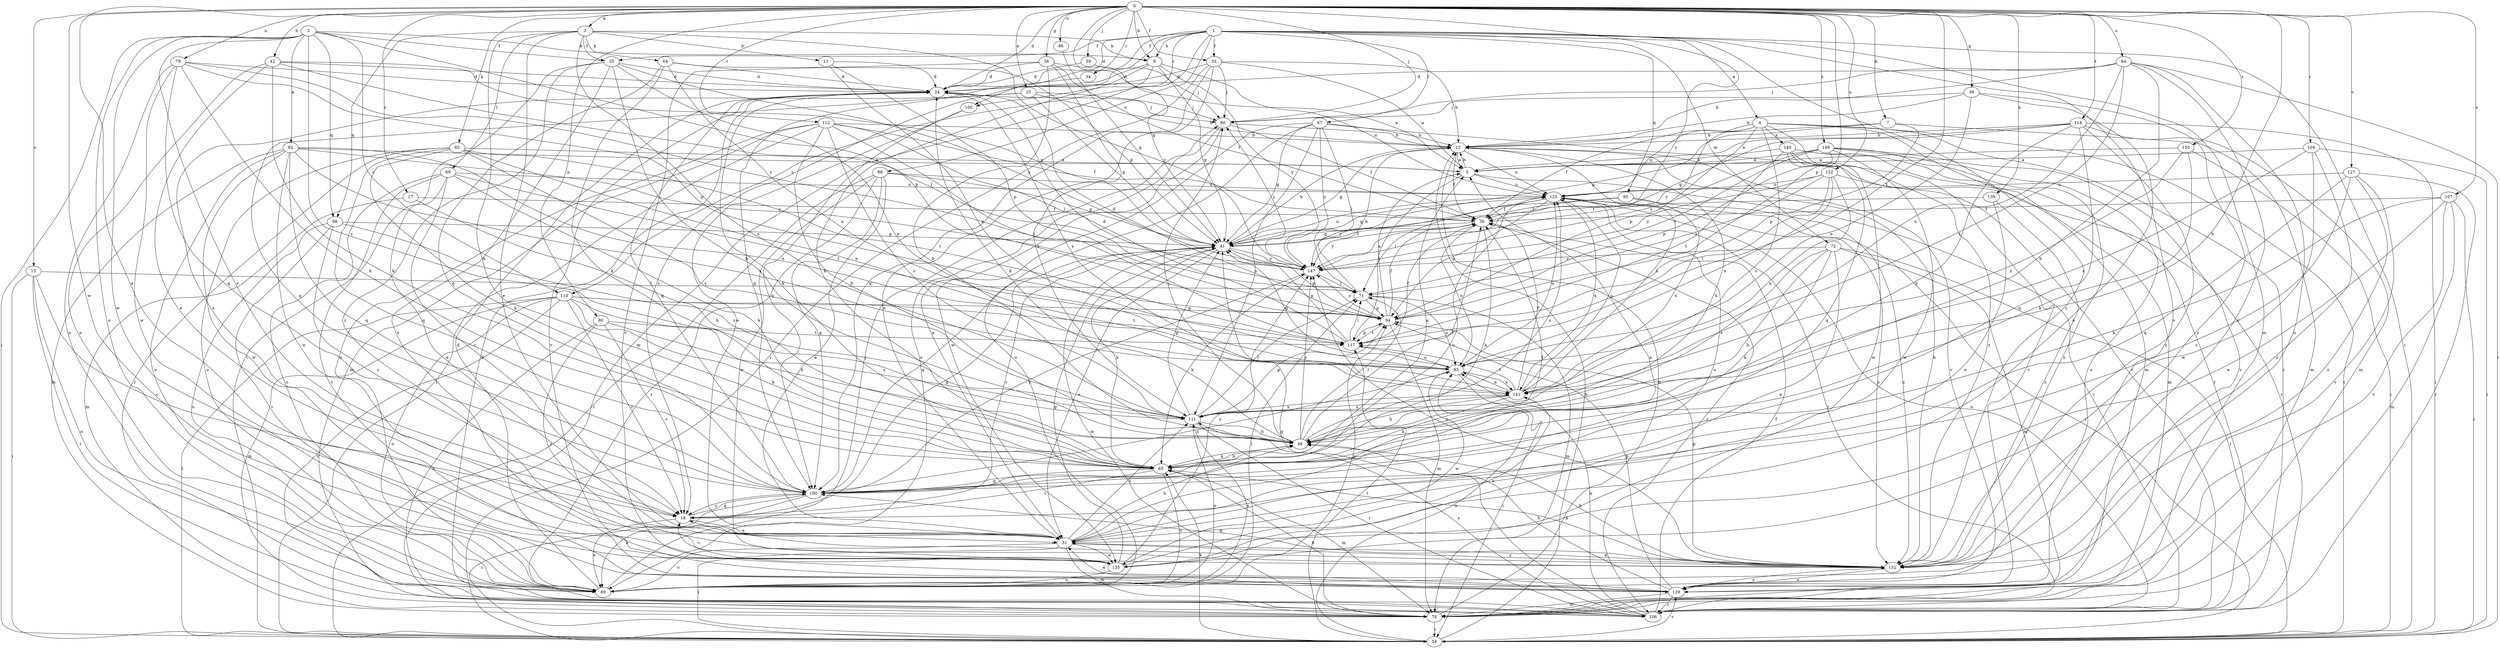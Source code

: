 strict digraph  {
0;
1;
2;
3;
4;
5;
7;
9;
11;
12;
13;
17;
18;
24;
25;
31;
33;
34;
35;
36;
38;
39;
41;
42;
48;
54;
59;
60;
62;
64;
65;
67;
69;
71;
72;
78;
79;
80;
82;
83;
84;
86;
88;
89;
94;
95;
98;
100;
104;
105;
106;
107;
110;
111;
112;
114;
117;
122;
123;
127;
129;
135;
139;
140;
141;
147;
149;
150;
152;
0 -> 3  [label=a];
0 -> 7  [label=b];
0 -> 9  [label=b];
0 -> 13  [label=c];
0 -> 17  [label=c];
0 -> 24  [label=d];
0 -> 25  [label=e];
0 -> 31  [label=e];
0 -> 33  [label=f];
0 -> 38  [label=g];
0 -> 39  [label=g];
0 -> 41  [label=g];
0 -> 42  [label=h];
0 -> 48  [label=h];
0 -> 59  [label=j];
0 -> 60  [label=j];
0 -> 62  [label=k];
0 -> 79  [label=n];
0 -> 80  [label=n];
0 -> 84  [label=o];
0 -> 86  [label=o];
0 -> 94  [label=p];
0 -> 104  [label=r];
0 -> 105  [label=r];
0 -> 107  [label=s];
0 -> 112  [label=t];
0 -> 114  [label=t];
0 -> 117  [label=t];
0 -> 122  [label=u];
0 -> 127  [label=v];
0 -> 135  [label=w];
0 -> 139  [label=x];
0 -> 147  [label=y];
0 -> 149  [label=z];
0 -> 150  [label=z];
1 -> 4  [label=a];
1 -> 9  [label=b];
1 -> 18  [label=c];
1 -> 24  [label=d];
1 -> 33  [label=f];
1 -> 34  [label=f];
1 -> 35  [label=f];
1 -> 54  [label=i];
1 -> 67  [label=l];
1 -> 72  [label=m];
1 -> 78  [label=m];
1 -> 88  [label=o];
1 -> 95  [label=q];
1 -> 105  [label=r];
1 -> 110  [label=s];
1 -> 129  [label=v];
1 -> 152  [label=z];
2 -> 9  [label=b];
2 -> 18  [label=c];
2 -> 35  [label=f];
2 -> 54  [label=i];
2 -> 82  [label=n];
2 -> 89  [label=o];
2 -> 94  [label=p];
2 -> 98  [label=q];
2 -> 110  [label=s];
2 -> 111  [label=s];
2 -> 135  [label=w];
3 -> 9  [label=b];
3 -> 11  [label=b];
3 -> 31  [label=e];
3 -> 35  [label=f];
3 -> 64  [label=k];
3 -> 65  [label=k];
3 -> 69  [label=l];
3 -> 98  [label=q];
3 -> 111  [label=s];
3 -> 147  [label=y];
4 -> 36  [label=f];
4 -> 54  [label=i];
4 -> 78  [label=m];
4 -> 94  [label=p];
4 -> 106  [label=r];
4 -> 111  [label=s];
4 -> 123  [label=u];
4 -> 140  [label=x];
4 -> 147  [label=y];
4 -> 152  [label=z];
5 -> 12  [label=b];
5 -> 106  [label=r];
5 -> 117  [label=t];
5 -> 123  [label=u];
7 -> 12  [label=b];
7 -> 41  [label=g];
7 -> 78  [label=m];
7 -> 94  [label=p];
9 -> 24  [label=d];
9 -> 41  [label=g];
9 -> 65  [label=k];
9 -> 78  [label=m];
9 -> 123  [label=u];
9 -> 147  [label=y];
11 -> 24  [label=d];
11 -> 83  [label=n];
11 -> 94  [label=p];
12 -> 5  [label=a];
12 -> 36  [label=f];
12 -> 41  [label=g];
12 -> 48  [label=h];
12 -> 123  [label=u];
12 -> 129  [label=v];
12 -> 141  [label=x];
13 -> 18  [label=c];
13 -> 54  [label=i];
13 -> 71  [label=l];
13 -> 89  [label=o];
13 -> 106  [label=r];
17 -> 36  [label=f];
17 -> 48  [label=h];
17 -> 78  [label=m];
18 -> 31  [label=e];
18 -> 41  [label=g];
18 -> 89  [label=o];
18 -> 100  [label=q];
24 -> 60  [label=j];
24 -> 65  [label=k];
24 -> 100  [label=q];
24 -> 129  [label=v];
24 -> 141  [label=x];
25 -> 12  [label=b];
25 -> 18  [label=c];
25 -> 41  [label=g];
25 -> 60  [label=j];
25 -> 100  [label=q];
31 -> 5  [label=a];
31 -> 48  [label=h];
31 -> 54  [label=i];
31 -> 78  [label=m];
31 -> 89  [label=o];
31 -> 111  [label=s];
31 -> 123  [label=u];
31 -> 135  [label=w];
31 -> 152  [label=z];
33 -> 5  [label=a];
33 -> 12  [label=b];
33 -> 24  [label=d];
33 -> 31  [label=e];
33 -> 54  [label=i];
33 -> 60  [label=j];
33 -> 100  [label=q];
34 -> 100  [label=q];
35 -> 24  [label=d];
35 -> 48  [label=h];
35 -> 54  [label=i];
35 -> 129  [label=v];
35 -> 141  [label=x];
35 -> 147  [label=y];
35 -> 152  [label=z];
36 -> 41  [label=g];
36 -> 65  [label=k];
36 -> 83  [label=n];
36 -> 106  [label=r];
36 -> 147  [label=y];
38 -> 5  [label=a];
38 -> 24  [label=d];
38 -> 36  [label=f];
38 -> 48  [label=h];
38 -> 111  [label=s];
38 -> 129  [label=v];
39 -> 12  [label=b];
39 -> 31  [label=e];
39 -> 60  [label=j];
39 -> 83  [label=n];
39 -> 152  [label=z];
41 -> 12  [label=b];
41 -> 18  [label=c];
41 -> 31  [label=e];
41 -> 36  [label=f];
41 -> 65  [label=k];
41 -> 78  [label=m];
41 -> 94  [label=p];
41 -> 100  [label=q];
41 -> 123  [label=u];
41 -> 147  [label=y];
42 -> 24  [label=d];
42 -> 31  [label=e];
42 -> 41  [label=g];
42 -> 65  [label=k];
42 -> 71  [label=l];
42 -> 89  [label=o];
48 -> 24  [label=d];
48 -> 36  [label=f];
48 -> 60  [label=j];
48 -> 65  [label=k];
48 -> 71  [label=l];
48 -> 123  [label=u];
48 -> 147  [label=y];
54 -> 12  [label=b];
54 -> 65  [label=k];
54 -> 83  [label=n];
54 -> 117  [label=t];
54 -> 129  [label=v];
59 -> 24  [label=d];
59 -> 60  [label=j];
60 -> 12  [label=b];
60 -> 31  [label=e];
60 -> 36  [label=f];
60 -> 89  [label=o];
62 -> 5  [label=a];
62 -> 65  [label=k];
62 -> 83  [label=n];
62 -> 89  [label=o];
62 -> 100  [label=q];
62 -> 106  [label=r];
62 -> 111  [label=s];
62 -> 117  [label=t];
64 -> 24  [label=d];
64 -> 41  [label=g];
64 -> 65  [label=k];
64 -> 83  [label=n];
64 -> 100  [label=q];
65 -> 5  [label=a];
65 -> 18  [label=c];
65 -> 48  [label=h];
65 -> 78  [label=m];
65 -> 89  [label=o];
65 -> 100  [label=q];
67 -> 12  [label=b];
67 -> 41  [label=g];
67 -> 71  [label=l];
67 -> 89  [label=o];
67 -> 106  [label=r];
67 -> 111  [label=s];
67 -> 135  [label=w];
67 -> 147  [label=y];
69 -> 18  [label=c];
69 -> 31  [label=e];
69 -> 65  [label=k];
69 -> 89  [label=o];
69 -> 117  [label=t];
69 -> 123  [label=u];
69 -> 129  [label=v];
71 -> 12  [label=b];
71 -> 78  [label=m];
71 -> 83  [label=n];
71 -> 94  [label=p];
72 -> 31  [label=e];
72 -> 48  [label=h];
72 -> 54  [label=i];
72 -> 65  [label=k];
72 -> 78  [label=m];
72 -> 111  [label=s];
72 -> 147  [label=y];
78 -> 12  [label=b];
78 -> 54  [label=i];
78 -> 65  [label=k];
79 -> 24  [label=d];
79 -> 65  [label=k];
79 -> 89  [label=o];
79 -> 94  [label=p];
79 -> 100  [label=q];
79 -> 135  [label=w];
79 -> 147  [label=y];
80 -> 18  [label=c];
80 -> 106  [label=r];
80 -> 111  [label=s];
80 -> 117  [label=t];
80 -> 152  [label=z];
82 -> 5  [label=a];
82 -> 31  [label=e];
82 -> 78  [label=m];
82 -> 83  [label=n];
82 -> 89  [label=o];
82 -> 100  [label=q];
82 -> 135  [label=w];
82 -> 141  [label=x];
82 -> 147  [label=y];
83 -> 41  [label=g];
83 -> 54  [label=i];
83 -> 123  [label=u];
83 -> 135  [label=w];
83 -> 141  [label=x];
84 -> 12  [label=b];
84 -> 24  [label=d];
84 -> 48  [label=h];
84 -> 54  [label=i];
84 -> 60  [label=j];
84 -> 83  [label=n];
84 -> 89  [label=o];
84 -> 141  [label=x];
84 -> 152  [label=z];
86 -> 41  [label=g];
88 -> 31  [label=e];
88 -> 41  [label=g];
88 -> 54  [label=i];
88 -> 100  [label=q];
88 -> 106  [label=r];
88 -> 123  [label=u];
88 -> 135  [label=w];
89 -> 24  [label=d];
89 -> 60  [label=j];
89 -> 71  [label=l];
89 -> 94  [label=p];
89 -> 111  [label=s];
94 -> 5  [label=a];
94 -> 24  [label=d];
94 -> 36  [label=f];
94 -> 78  [label=m];
94 -> 117  [label=t];
94 -> 147  [label=y];
95 -> 36  [label=f];
95 -> 141  [label=x];
95 -> 147  [label=y];
95 -> 152  [label=z];
98 -> 18  [label=c];
98 -> 41  [label=g];
98 -> 89  [label=o];
98 -> 111  [label=s];
98 -> 129  [label=v];
100 -> 18  [label=c];
100 -> 36  [label=f];
100 -> 54  [label=i];
100 -> 83  [label=n];
100 -> 89  [label=o];
100 -> 123  [label=u];
100 -> 147  [label=y];
104 -> 5  [label=a];
104 -> 54  [label=i];
104 -> 135  [label=w];
104 -> 141  [label=x];
104 -> 152  [label=z];
105 -> 31  [label=e];
105 -> 100  [label=q];
106 -> 24  [label=d];
106 -> 36  [label=f];
106 -> 41  [label=g];
106 -> 83  [label=n];
106 -> 111  [label=s];
106 -> 123  [label=u];
107 -> 31  [label=e];
107 -> 36  [label=f];
107 -> 54  [label=i];
107 -> 65  [label=k];
107 -> 78  [label=m];
107 -> 129  [label=v];
110 -> 18  [label=c];
110 -> 48  [label=h];
110 -> 54  [label=i];
110 -> 65  [label=k];
110 -> 78  [label=m];
110 -> 89  [label=o];
110 -> 94  [label=p];
110 -> 106  [label=r];
110 -> 117  [label=t];
111 -> 41  [label=g];
111 -> 48  [label=h];
111 -> 71  [label=l];
111 -> 89  [label=o];
111 -> 94  [label=p];
111 -> 106  [label=r];
111 -> 141  [label=x];
112 -> 12  [label=b];
112 -> 36  [label=f];
112 -> 48  [label=h];
112 -> 54  [label=i];
112 -> 71  [label=l];
112 -> 78  [label=m];
112 -> 89  [label=o];
112 -> 111  [label=s];
112 -> 117  [label=t];
114 -> 5  [label=a];
114 -> 12  [label=b];
114 -> 41  [label=g];
114 -> 48  [label=h];
114 -> 54  [label=i];
114 -> 78  [label=m];
114 -> 100  [label=q];
114 -> 152  [label=z];
117 -> 24  [label=d];
117 -> 36  [label=f];
117 -> 41  [label=g];
117 -> 71  [label=l];
117 -> 83  [label=n];
117 -> 94  [label=p];
122 -> 71  [label=l];
122 -> 83  [label=n];
122 -> 106  [label=r];
122 -> 117  [label=t];
122 -> 123  [label=u];
122 -> 141  [label=x];
122 -> 147  [label=y];
123 -> 36  [label=f];
123 -> 41  [label=g];
123 -> 54  [label=i];
123 -> 71  [label=l];
123 -> 94  [label=p];
123 -> 106  [label=r];
123 -> 141  [label=x];
123 -> 152  [label=z];
127 -> 18  [label=c];
127 -> 100  [label=q];
127 -> 106  [label=r];
127 -> 123  [label=u];
127 -> 129  [label=v];
127 -> 152  [label=z];
129 -> 31  [label=e];
129 -> 48  [label=h];
129 -> 78  [label=m];
129 -> 94  [label=p];
129 -> 106  [label=r];
129 -> 152  [label=z];
135 -> 18  [label=c];
135 -> 41  [label=g];
135 -> 89  [label=o];
135 -> 141  [label=x];
135 -> 147  [label=y];
139 -> 31  [label=e];
139 -> 36  [label=f];
139 -> 152  [label=z];
140 -> 5  [label=a];
140 -> 78  [label=m];
140 -> 100  [label=q];
140 -> 106  [label=r];
140 -> 117  [label=t];
140 -> 129  [label=v];
140 -> 135  [label=w];
141 -> 36  [label=f];
141 -> 48  [label=h];
141 -> 65  [label=k];
141 -> 83  [label=n];
141 -> 111  [label=s];
141 -> 117  [label=t];
141 -> 123  [label=u];
147 -> 60  [label=j];
147 -> 65  [label=k];
147 -> 71  [label=l];
149 -> 5  [label=a];
149 -> 71  [label=l];
149 -> 89  [label=o];
149 -> 94  [label=p];
149 -> 129  [label=v];
149 -> 135  [label=w];
149 -> 147  [label=y];
149 -> 152  [label=z];
150 -> 5  [label=a];
150 -> 54  [label=i];
150 -> 65  [label=k];
150 -> 141  [label=x];
152 -> 12  [label=b];
152 -> 18  [label=c];
152 -> 31  [label=e];
152 -> 48  [label=h];
152 -> 65  [label=k];
152 -> 94  [label=p];
152 -> 100  [label=q];
152 -> 129  [label=v];
152 -> 147  [label=y];
}

